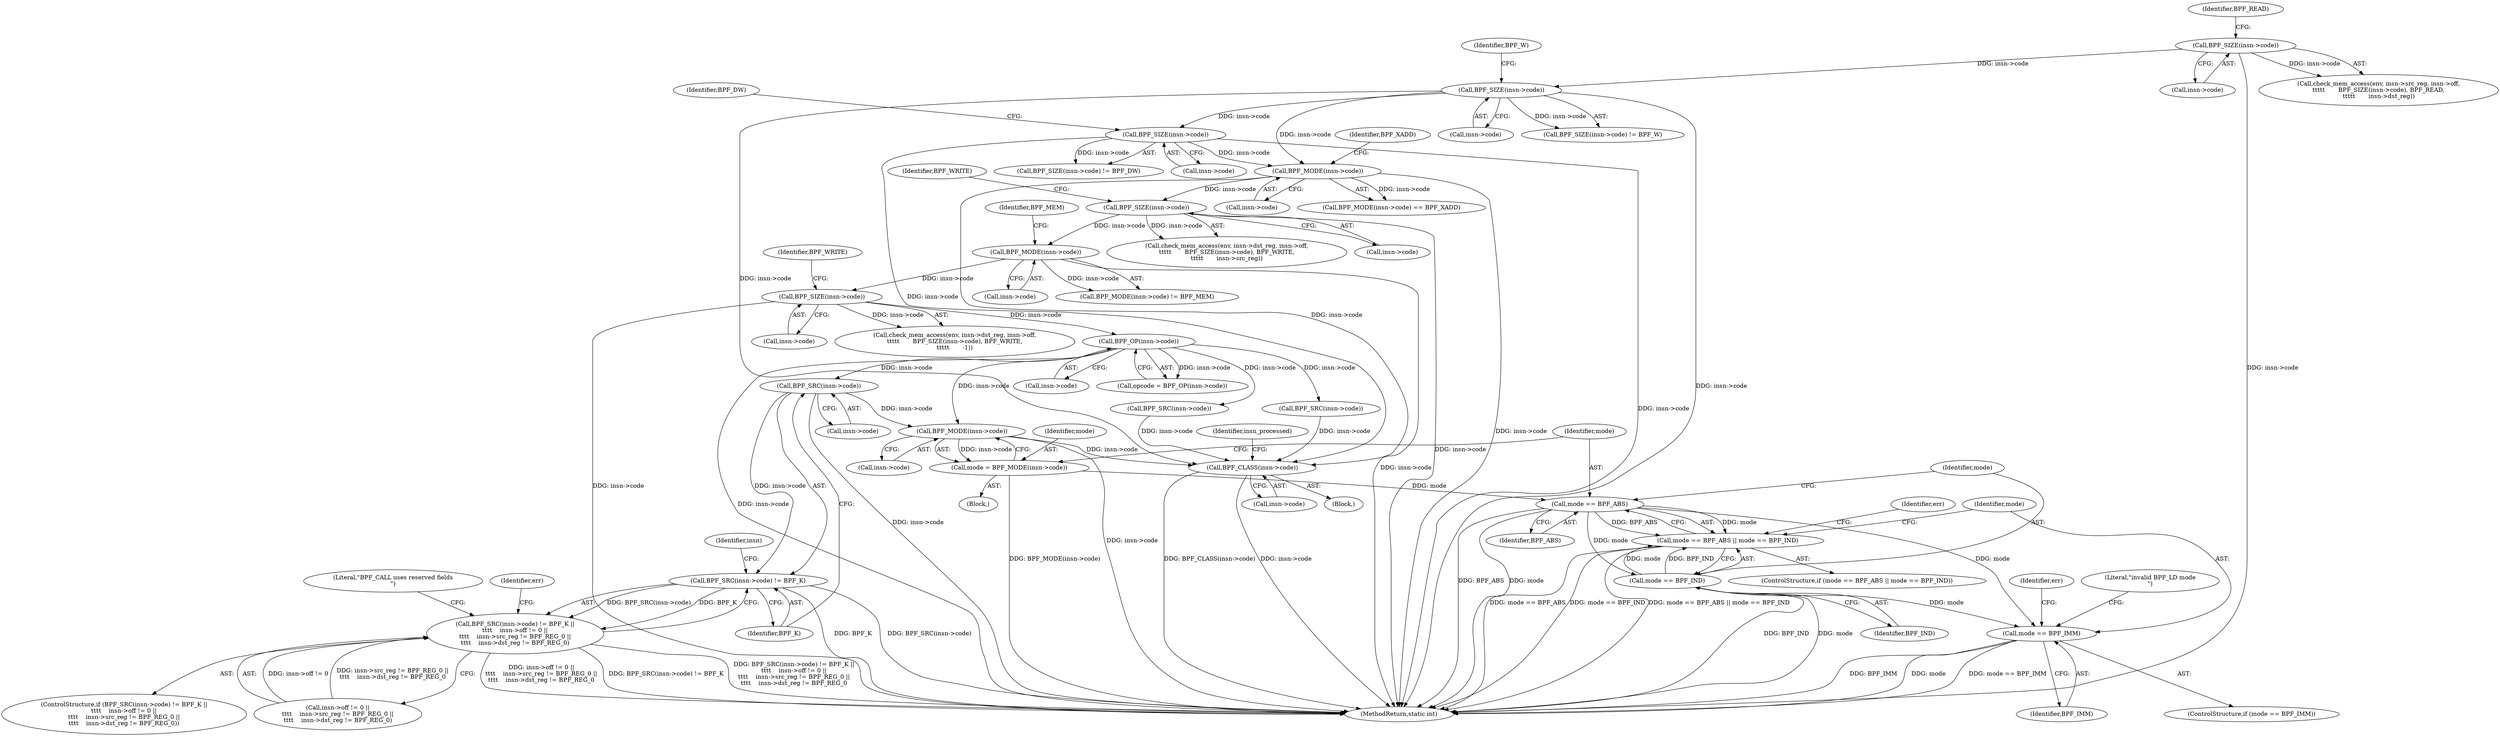 digraph "0_linux_0d0e57697f162da4aa218b5feafe614fb666db07@pointer" {
"1000596" [label="(Call,BPF_SRC(insn->code))"];
"1000584" [label="(Call,BPF_OP(insn->code))"];
"1000569" [label="(Call,BPF_SIZE(insn->code))"];
"1000531" [label="(Call,BPF_MODE(insn->code))"];
"1000474" [label="(Call,BPF_SIZE(insn->code))"];
"1000413" [label="(Call,BPF_MODE(insn->code))"];
"1000352" [label="(Call,BPF_SIZE(insn->code))"];
"1000337" [label="(Call,BPF_SIZE(insn->code))"];
"1000358" [label="(Call,BPF_SIZE(insn->code))"];
"1000595" [label="(Call,BPF_SRC(insn->code) != BPF_K)"];
"1000594" [label="(Call,BPF_SRC(insn->code) != BPF_K ||\n\t\t\t\t    insn->off != 0 ||\n\t\t\t\t    insn->src_reg != BPF_REG_0 ||\n\t\t\t\t    insn->dst_reg != BPF_REG_0)"];
"1000774" [label="(Call,BPF_MODE(insn->code))"];
"1000189" [label="(Call,BPF_CLASS(insn->code))"];
"1000772" [label="(Call,mode = BPF_MODE(insn->code))"];
"1000780" [label="(Call,mode == BPF_ABS)"];
"1000779" [label="(Call,mode == BPF_ABS || mode == BPF_IND)"];
"1000783" [label="(Call,mode == BPF_IND)"];
"1000798" [label="(Call,mode == BPF_IMM)"];
"1000414" [label="(Call,insn->code)"];
"1000475" [label="(Call,insn->code)"];
"1000474" [label="(Call,BPF_SIZE(insn->code))"];
"1000770" [label="(Block,)"];
"1000832" [label="(MethodReturn,static int)"];
"1000620" [label="(Literal,\"BPF_CALL uses reserved fields\n\")"];
"1000797" [label="(ControlStructure,if (mode == BPF_IMM))"];
"1000803" [label="(Identifier,err)"];
"1000358" [label="(Call,BPF_SIZE(insn->code))"];
"1000362" [label="(Identifier,BPF_DW)"];
"1000625" [label="(Identifier,err)"];
"1000573" [label="(Identifier,BPF_WRITE)"];
"1000595" [label="(Call,BPF_SRC(insn->code) != BPF_K)"];
"1000775" [label="(Call,insn->code)"];
"1000783" [label="(Call,mode == BPF_IND)"];
"1000530" [label="(Call,BPF_MODE(insn->code) != BPF_MEM)"];
"1000412" [label="(Call,BPF_MODE(insn->code) == BPF_XADD)"];
"1000357" [label="(Call,BPF_SIZE(insn->code) != BPF_DW)"];
"1000788" [label="(Identifier,err)"];
"1000478" [label="(Identifier,BPF_WRITE)"];
"1000352" [label="(Call,BPF_SIZE(insn->code))"];
"1000168" [label="(Block,)"];
"1000356" [label="(Identifier,BPF_W)"];
"1000338" [label="(Call,insn->code)"];
"1000190" [label="(Call,insn->code)"];
"1000774" [label="(Call,BPF_MODE(insn->code))"];
"1000569" [label="(Call,BPF_SIZE(insn->code))"];
"1000532" [label="(Call,insn->code)"];
"1000337" [label="(Call,BPF_SIZE(insn->code))"];
"1000597" [label="(Call,insn->code)"];
"1000594" [label="(Call,BPF_SRC(insn->code) != BPF_K ||\n\t\t\t\t    insn->off != 0 ||\n\t\t\t\t    insn->src_reg != BPF_REG_0 ||\n\t\t\t\t    insn->dst_reg != BPF_REG_0)"];
"1000773" [label="(Identifier,mode)"];
"1000782" [label="(Identifier,BPF_ABS)"];
"1000785" [label="(Identifier,BPF_IND)"];
"1000189" [label="(Call,BPF_CLASS(insn->code))"];
"1000359" [label="(Call,insn->code)"];
"1000772" [label="(Call,mode = BPF_MODE(insn->code))"];
"1000341" [label="(Identifier,BPF_READ)"];
"1000601" [label="(Call,insn->off != 0 ||\n\t\t\t\t    insn->src_reg != BPF_REG_0 ||\n\t\t\t\t    insn->dst_reg != BPF_REG_0)"];
"1000570" [label="(Call,insn->code)"];
"1000799" [label="(Identifier,mode)"];
"1000531" [label="(Call,BPF_MODE(insn->code))"];
"1000196" [label="(Identifier,insn_processed)"];
"1000778" [label="(ControlStructure,if (mode == BPF_ABS || mode == BPF_IND))"];
"1000780" [label="(Call,mode == BPF_ABS)"];
"1000535" [label="(Identifier,BPF_MEM)"];
"1000585" [label="(Call,insn->code)"];
"1000604" [label="(Identifier,insn)"];
"1000593" [label="(ControlStructure,if (BPF_SRC(insn->code) != BPF_K ||\n\t\t\t\t    insn->off != 0 ||\n\t\t\t\t    insn->src_reg != BPF_REG_0 ||\n\t\t\t\t    insn->dst_reg != BPF_REG_0))"];
"1000781" [label="(Identifier,mode)"];
"1000816" [label="(Literal,\"invalid BPF_LD mode\n\")"];
"1000417" [label="(Identifier,BPF_XADD)"];
"1000800" [label="(Identifier,BPF_IMM)"];
"1000779" [label="(Call,mode == BPF_ABS || mode == BPF_IND)"];
"1000645" [label="(Call,BPF_SRC(insn->code))"];
"1000690" [label="(Call,BPF_SRC(insn->code))"];
"1000596" [label="(Call,BPF_SRC(insn->code))"];
"1000600" [label="(Identifier,BPF_K)"];
"1000582" [label="(Call,opcode = BPF_OP(insn->code))"];
"1000798" [label="(Call,mode == BPF_IMM)"];
"1000561" [label="(Call,check_mem_access(env, insn->dst_reg, insn->off,\n\t\t\t\t\t       BPF_SIZE(insn->code), BPF_WRITE,\n\t\t\t\t\t       -1))"];
"1000353" [label="(Call,insn->code)"];
"1000329" [label="(Call,check_mem_access(env, insn->src_reg, insn->off,\n\t\t\t\t\t       BPF_SIZE(insn->code), BPF_READ,\n\t\t\t\t\t       insn->dst_reg))"];
"1000351" [label="(Call,BPF_SIZE(insn->code) != BPF_W)"];
"1000413" [label="(Call,BPF_MODE(insn->code))"];
"1000584" [label="(Call,BPF_OP(insn->code))"];
"1000784" [label="(Identifier,mode)"];
"1000466" [label="(Call,check_mem_access(env, insn->dst_reg, insn->off,\n\t\t\t\t\t       BPF_SIZE(insn->code), BPF_WRITE,\n\t\t\t\t\t       insn->src_reg))"];
"1000596" -> "1000595"  [label="AST: "];
"1000596" -> "1000597"  [label="CFG: "];
"1000597" -> "1000596"  [label="AST: "];
"1000600" -> "1000596"  [label="CFG: "];
"1000596" -> "1000832"  [label="DDG: insn->code"];
"1000596" -> "1000595"  [label="DDG: insn->code"];
"1000584" -> "1000596"  [label="DDG: insn->code"];
"1000596" -> "1000774"  [label="DDG: insn->code"];
"1000584" -> "1000582"  [label="AST: "];
"1000584" -> "1000585"  [label="CFG: "];
"1000585" -> "1000584"  [label="AST: "];
"1000582" -> "1000584"  [label="CFG: "];
"1000584" -> "1000832"  [label="DDG: insn->code"];
"1000584" -> "1000582"  [label="DDG: insn->code"];
"1000569" -> "1000584"  [label="DDG: insn->code"];
"1000584" -> "1000645"  [label="DDG: insn->code"];
"1000584" -> "1000690"  [label="DDG: insn->code"];
"1000584" -> "1000774"  [label="DDG: insn->code"];
"1000569" -> "1000561"  [label="AST: "];
"1000569" -> "1000570"  [label="CFG: "];
"1000570" -> "1000569"  [label="AST: "];
"1000573" -> "1000569"  [label="CFG: "];
"1000569" -> "1000832"  [label="DDG: insn->code"];
"1000569" -> "1000561"  [label="DDG: insn->code"];
"1000531" -> "1000569"  [label="DDG: insn->code"];
"1000531" -> "1000530"  [label="AST: "];
"1000531" -> "1000532"  [label="CFG: "];
"1000532" -> "1000531"  [label="AST: "];
"1000535" -> "1000531"  [label="CFG: "];
"1000531" -> "1000832"  [label="DDG: insn->code"];
"1000531" -> "1000530"  [label="DDG: insn->code"];
"1000474" -> "1000531"  [label="DDG: insn->code"];
"1000474" -> "1000466"  [label="AST: "];
"1000474" -> "1000475"  [label="CFG: "];
"1000475" -> "1000474"  [label="AST: "];
"1000478" -> "1000474"  [label="CFG: "];
"1000474" -> "1000832"  [label="DDG: insn->code"];
"1000474" -> "1000466"  [label="DDG: insn->code"];
"1000413" -> "1000474"  [label="DDG: insn->code"];
"1000413" -> "1000412"  [label="AST: "];
"1000413" -> "1000414"  [label="CFG: "];
"1000414" -> "1000413"  [label="AST: "];
"1000417" -> "1000413"  [label="CFG: "];
"1000413" -> "1000832"  [label="DDG: insn->code"];
"1000413" -> "1000189"  [label="DDG: insn->code"];
"1000413" -> "1000412"  [label="DDG: insn->code"];
"1000352" -> "1000413"  [label="DDG: insn->code"];
"1000358" -> "1000413"  [label="DDG: insn->code"];
"1000352" -> "1000351"  [label="AST: "];
"1000352" -> "1000353"  [label="CFG: "];
"1000353" -> "1000352"  [label="AST: "];
"1000356" -> "1000352"  [label="CFG: "];
"1000352" -> "1000832"  [label="DDG: insn->code"];
"1000352" -> "1000189"  [label="DDG: insn->code"];
"1000352" -> "1000351"  [label="DDG: insn->code"];
"1000337" -> "1000352"  [label="DDG: insn->code"];
"1000352" -> "1000358"  [label="DDG: insn->code"];
"1000337" -> "1000329"  [label="AST: "];
"1000337" -> "1000338"  [label="CFG: "];
"1000338" -> "1000337"  [label="AST: "];
"1000341" -> "1000337"  [label="CFG: "];
"1000337" -> "1000832"  [label="DDG: insn->code"];
"1000337" -> "1000329"  [label="DDG: insn->code"];
"1000358" -> "1000357"  [label="AST: "];
"1000358" -> "1000359"  [label="CFG: "];
"1000359" -> "1000358"  [label="AST: "];
"1000362" -> "1000358"  [label="CFG: "];
"1000358" -> "1000832"  [label="DDG: insn->code"];
"1000358" -> "1000189"  [label="DDG: insn->code"];
"1000358" -> "1000357"  [label="DDG: insn->code"];
"1000595" -> "1000594"  [label="AST: "];
"1000595" -> "1000600"  [label="CFG: "];
"1000600" -> "1000595"  [label="AST: "];
"1000604" -> "1000595"  [label="CFG: "];
"1000594" -> "1000595"  [label="CFG: "];
"1000595" -> "1000832"  [label="DDG: BPF_K"];
"1000595" -> "1000832"  [label="DDG: BPF_SRC(insn->code)"];
"1000595" -> "1000594"  [label="DDG: BPF_SRC(insn->code)"];
"1000595" -> "1000594"  [label="DDG: BPF_K"];
"1000594" -> "1000593"  [label="AST: "];
"1000594" -> "1000601"  [label="CFG: "];
"1000601" -> "1000594"  [label="AST: "];
"1000620" -> "1000594"  [label="CFG: "];
"1000625" -> "1000594"  [label="CFG: "];
"1000594" -> "1000832"  [label="DDG: BPF_SRC(insn->code) != BPF_K"];
"1000594" -> "1000832"  [label="DDG: BPF_SRC(insn->code) != BPF_K ||\n\t\t\t\t    insn->off != 0 ||\n\t\t\t\t    insn->src_reg != BPF_REG_0 ||\n\t\t\t\t    insn->dst_reg != BPF_REG_0"];
"1000594" -> "1000832"  [label="DDG: insn->off != 0 ||\n\t\t\t\t    insn->src_reg != BPF_REG_0 ||\n\t\t\t\t    insn->dst_reg != BPF_REG_0"];
"1000601" -> "1000594"  [label="DDG: insn->off != 0"];
"1000601" -> "1000594"  [label="DDG: insn->src_reg != BPF_REG_0 ||\n\t\t\t\t    insn->dst_reg != BPF_REG_0"];
"1000774" -> "1000772"  [label="AST: "];
"1000774" -> "1000775"  [label="CFG: "];
"1000775" -> "1000774"  [label="AST: "];
"1000772" -> "1000774"  [label="CFG: "];
"1000774" -> "1000832"  [label="DDG: insn->code"];
"1000774" -> "1000189"  [label="DDG: insn->code"];
"1000774" -> "1000772"  [label="DDG: insn->code"];
"1000189" -> "1000168"  [label="AST: "];
"1000189" -> "1000190"  [label="CFG: "];
"1000190" -> "1000189"  [label="AST: "];
"1000196" -> "1000189"  [label="CFG: "];
"1000189" -> "1000832"  [label="DDG: insn->code"];
"1000189" -> "1000832"  [label="DDG: BPF_CLASS(insn->code)"];
"1000645" -> "1000189"  [label="DDG: insn->code"];
"1000690" -> "1000189"  [label="DDG: insn->code"];
"1000772" -> "1000770"  [label="AST: "];
"1000773" -> "1000772"  [label="AST: "];
"1000781" -> "1000772"  [label="CFG: "];
"1000772" -> "1000832"  [label="DDG: BPF_MODE(insn->code)"];
"1000772" -> "1000780"  [label="DDG: mode"];
"1000780" -> "1000779"  [label="AST: "];
"1000780" -> "1000782"  [label="CFG: "];
"1000781" -> "1000780"  [label="AST: "];
"1000782" -> "1000780"  [label="AST: "];
"1000784" -> "1000780"  [label="CFG: "];
"1000779" -> "1000780"  [label="CFG: "];
"1000780" -> "1000832"  [label="DDG: mode"];
"1000780" -> "1000832"  [label="DDG: BPF_ABS"];
"1000780" -> "1000779"  [label="DDG: mode"];
"1000780" -> "1000779"  [label="DDG: BPF_ABS"];
"1000780" -> "1000783"  [label="DDG: mode"];
"1000780" -> "1000798"  [label="DDG: mode"];
"1000779" -> "1000778"  [label="AST: "];
"1000779" -> "1000783"  [label="CFG: "];
"1000783" -> "1000779"  [label="AST: "];
"1000788" -> "1000779"  [label="CFG: "];
"1000799" -> "1000779"  [label="CFG: "];
"1000779" -> "1000832"  [label="DDG: mode == BPF_ABS"];
"1000779" -> "1000832"  [label="DDG: mode == BPF_IND"];
"1000779" -> "1000832"  [label="DDG: mode == BPF_ABS || mode == BPF_IND"];
"1000783" -> "1000779"  [label="DDG: mode"];
"1000783" -> "1000779"  [label="DDG: BPF_IND"];
"1000783" -> "1000785"  [label="CFG: "];
"1000784" -> "1000783"  [label="AST: "];
"1000785" -> "1000783"  [label="AST: "];
"1000783" -> "1000832"  [label="DDG: BPF_IND"];
"1000783" -> "1000832"  [label="DDG: mode"];
"1000783" -> "1000798"  [label="DDG: mode"];
"1000798" -> "1000797"  [label="AST: "];
"1000798" -> "1000800"  [label="CFG: "];
"1000799" -> "1000798"  [label="AST: "];
"1000800" -> "1000798"  [label="AST: "];
"1000803" -> "1000798"  [label="CFG: "];
"1000816" -> "1000798"  [label="CFG: "];
"1000798" -> "1000832"  [label="DDG: BPF_IMM"];
"1000798" -> "1000832"  [label="DDG: mode"];
"1000798" -> "1000832"  [label="DDG: mode == BPF_IMM"];
}
